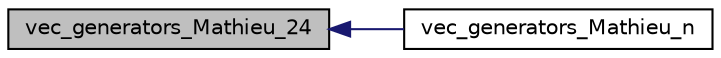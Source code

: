 digraph "vec_generators_Mathieu_24"
{
  edge [fontname="Helvetica",fontsize="10",labelfontname="Helvetica",labelfontsize="10"];
  node [fontname="Helvetica",fontsize="10",shape=record];
  rankdir="LR";
  Node2340 [label="vec_generators_Mathieu_24",height=0.2,width=0.4,color="black", fillcolor="grey75", style="filled", fontcolor="black"];
  Node2340 -> Node2341 [dir="back",color="midnightblue",fontsize="10",style="solid",fontname="Helvetica"];
  Node2341 [label="vec_generators_Mathieu_n",height=0.2,width=0.4,color="black", fillcolor="white", style="filled",URL="$d0/dd3/perm__group__gens_8_c.html#a82bad2f129ab5f3daafc1a84a29d5dba"];
}

